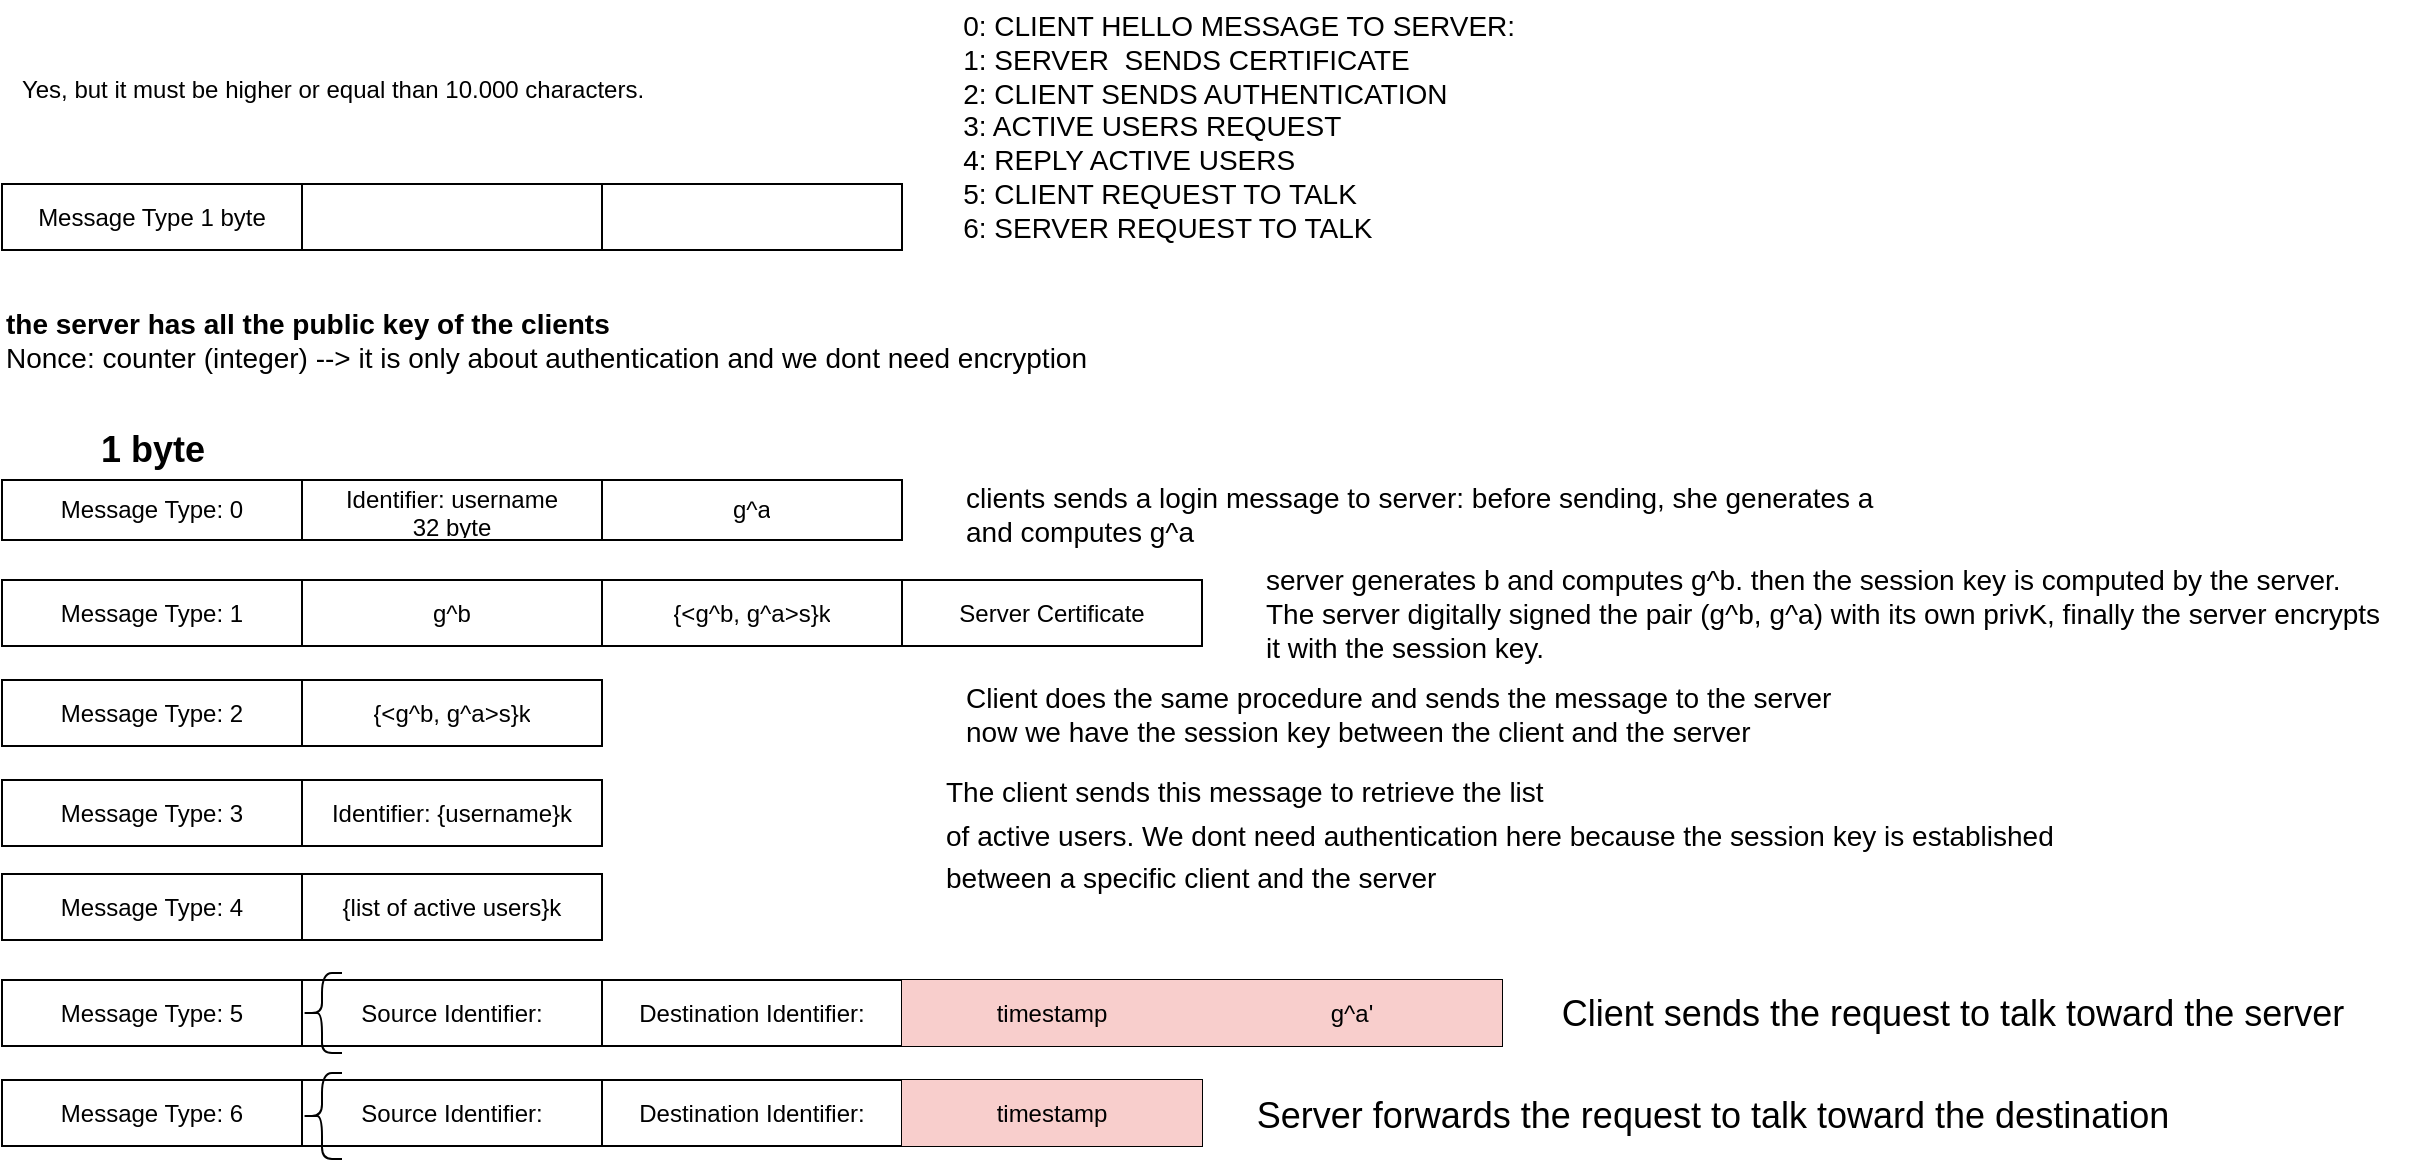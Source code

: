 <mxfile version="14.7.8" type="device"><diagram id="F_jE-BOAkrTfxv78qMfI" name="Page-1"><mxGraphModel dx="2071" dy="644" grid="1" gridSize="10" guides="1" tooltips="1" connect="1" arrows="1" fold="1" page="1" pageScale="1" pageWidth="850" pageHeight="1100" math="0" shadow="0"><root><mxCell id="0"/><mxCell id="1" parent="0"/><mxCell id="7HuCR2p12rS5CB_kkMIx-1" value="" style="shape=table;html=1;whiteSpace=wrap;startSize=0;container=1;collapsible=0;childLayout=tableLayout;" vertex="1" parent="1"><mxGeometry x="-90" y="172" width="450" height="33" as="geometry"/></mxCell><mxCell id="7HuCR2p12rS5CB_kkMIx-2" value="" style="shape=partialRectangle;html=1;whiteSpace=wrap;collapsible=0;dropTarget=0;pointerEvents=0;fillColor=none;top=0;left=0;bottom=0;right=0;points=[[0,0.5],[1,0.5]];portConstraint=eastwest;" vertex="1" parent="7HuCR2p12rS5CB_kkMIx-1"><mxGeometry width="450" height="33" as="geometry"/></mxCell><mxCell id="7HuCR2p12rS5CB_kkMIx-3" value="Message Type 1 byte" style="shape=partialRectangle;html=1;whiteSpace=wrap;connectable=0;fillColor=none;top=0;left=0;bottom=0;right=0;overflow=hidden;" vertex="1" parent="7HuCR2p12rS5CB_kkMIx-2"><mxGeometry width="150" height="33" as="geometry"/></mxCell><mxCell id="7HuCR2p12rS5CB_kkMIx-4" value="" style="shape=partialRectangle;html=1;whiteSpace=wrap;connectable=0;fillColor=none;top=0;left=0;bottom=0;right=0;overflow=hidden;" vertex="1" parent="7HuCR2p12rS5CB_kkMIx-2"><mxGeometry x="150" width="150" height="33" as="geometry"/></mxCell><mxCell id="7HuCR2p12rS5CB_kkMIx-5" value="" style="shape=partialRectangle;html=1;whiteSpace=wrap;connectable=0;fillColor=none;top=0;left=0;bottom=0;right=0;overflow=hidden;" vertex="1" parent="7HuCR2p12rS5CB_kkMIx-2"><mxGeometry x="300" width="150" height="33" as="geometry"/></mxCell><mxCell id="7HuCR2p12rS5CB_kkMIx-14" value="Yes, but it must be higher or equal than 10.000 characters." style="text;html=1;align=center;verticalAlign=middle;resizable=0;points=[];autosize=1;strokeColor=none;" vertex="1" parent="1"><mxGeometry x="-90" y="115" width="330" height="20" as="geometry"/></mxCell><mxCell id="7HuCR2p12rS5CB_kkMIx-15" value="&lt;div style=&quot;text-align: left&quot;&gt;&lt;span&gt;0: CLIENT HELLO MESSAGE TO SERVER:&amp;nbsp;&lt;/span&gt;&lt;/div&gt;&lt;div style=&quot;text-align: left&quot;&gt;&lt;span&gt;1: SERVER&amp;nbsp; SENDS CERTIFICATE&lt;/span&gt;&lt;/div&gt;&lt;div style=&quot;text-align: left&quot;&gt;&lt;span&gt;2: CLIENT SENDS AUTHENTICATION&lt;/span&gt;&lt;/div&gt;&lt;div style=&quot;text-align: left&quot;&gt;&lt;span&gt;3: ACTIVE USERS REQUEST&lt;/span&gt;&lt;/div&gt;&lt;div style=&quot;text-align: left&quot;&gt;&lt;span&gt;4: REPLY ACTIVE USERS&lt;/span&gt;&lt;/div&gt;&lt;div style=&quot;text-align: left&quot;&gt;&lt;span&gt;5: CLIENT REQUEST TO TALK&lt;/span&gt;&lt;/div&gt;&lt;div style=&quot;text-align: left&quot;&gt;&lt;span&gt;6: SERVER REQUEST TO TALK&lt;/span&gt;&lt;/div&gt;&lt;div style=&quot;text-align: left&quot;&gt;&lt;br&gt;&lt;/div&gt;&lt;div style=&quot;text-align: left&quot;&gt;&lt;span&gt;&amp;nbsp;&lt;/span&gt;&lt;/div&gt;" style="text;html=1;align=center;verticalAlign=middle;resizable=0;points=[];autosize=1;strokeColor=none;fontSize=14;" vertex="1" parent="1"><mxGeometry x="380" y="80" width="300" height="160" as="geometry"/></mxCell><mxCell id="7HuCR2p12rS5CB_kkMIx-33" value="&lt;b&gt;the server has all the public key of the clients&lt;/b&gt;&lt;br&gt;Nonce: counter (integer) --&amp;gt; it is only about authentication and we dont need encryption" style="text;html=1;strokeColor=none;fillColor=none;align=left;verticalAlign=middle;whiteSpace=wrap;rounded=0;fontSize=14;" vertex="1" parent="1"><mxGeometry x="-90" y="240" width="670" height="20" as="geometry"/></mxCell><mxCell id="7HuCR2p12rS5CB_kkMIx-34" value="" style="shape=table;html=1;whiteSpace=wrap;startSize=0;container=1;collapsible=0;childLayout=tableLayout;" vertex="1" parent="1"><mxGeometry x="-90" y="320" width="450" height="30" as="geometry"/></mxCell><mxCell id="7HuCR2p12rS5CB_kkMIx-35" value="" style="shape=partialRectangle;html=1;whiteSpace=wrap;collapsible=0;dropTarget=0;pointerEvents=0;fillColor=none;top=0;left=0;bottom=0;right=0;points=[[0,0.5],[1,0.5]];portConstraint=eastwest;" vertex="1" parent="7HuCR2p12rS5CB_kkMIx-34"><mxGeometry width="450" height="30" as="geometry"/></mxCell><mxCell id="7HuCR2p12rS5CB_kkMIx-36" value="Message Type: 0&lt;br&gt;" style="shape=partialRectangle;html=1;whiteSpace=wrap;connectable=0;fillColor=none;top=0;left=0;bottom=0;right=0;overflow=hidden;" vertex="1" parent="7HuCR2p12rS5CB_kkMIx-35"><mxGeometry width="150" height="30" as="geometry"/></mxCell><mxCell id="7HuCR2p12rS5CB_kkMIx-37" value="Identifier: username&lt;br&gt;32 byte" style="shape=partialRectangle;html=1;whiteSpace=wrap;connectable=0;fillColor=none;top=0;left=0;bottom=0;right=0;overflow=hidden;" vertex="1" parent="7HuCR2p12rS5CB_kkMIx-35"><mxGeometry x="150" width="150" height="30" as="geometry"/></mxCell><mxCell id="7HuCR2p12rS5CB_kkMIx-54" value="g^a&lt;br&gt;" style="shape=partialRectangle;html=1;whiteSpace=wrap;connectable=0;fillColor=none;top=0;left=0;bottom=0;right=0;overflow=hidden;" vertex="1" parent="7HuCR2p12rS5CB_kkMIx-35"><mxGeometry x="300" width="150" height="30" as="geometry"/></mxCell><mxCell id="7HuCR2p12rS5CB_kkMIx-39" value="" style="shape=table;html=1;whiteSpace=wrap;startSize=0;container=1;collapsible=0;childLayout=tableLayout;" vertex="1" parent="1"><mxGeometry x="-90" y="370" width="600" height="33" as="geometry"/></mxCell><mxCell id="7HuCR2p12rS5CB_kkMIx-40" value="" style="shape=partialRectangle;html=1;whiteSpace=wrap;collapsible=0;dropTarget=0;pointerEvents=0;fillColor=none;top=0;left=0;bottom=0;right=0;points=[[0,0.5],[1,0.5]];portConstraint=eastwest;" vertex="1" parent="7HuCR2p12rS5CB_kkMIx-39"><mxGeometry width="600" height="33" as="geometry"/></mxCell><mxCell id="7HuCR2p12rS5CB_kkMIx-41" value="Message Type: 1" style="shape=partialRectangle;html=1;whiteSpace=wrap;connectable=0;fillColor=none;top=0;left=0;bottom=0;right=0;overflow=hidden;" vertex="1" parent="7HuCR2p12rS5CB_kkMIx-40"><mxGeometry width="150" height="33" as="geometry"/></mxCell><mxCell id="7HuCR2p12rS5CB_kkMIx-42" value="g^b" style="shape=partialRectangle;html=1;whiteSpace=wrap;connectable=0;fillColor=none;top=0;left=0;bottom=0;right=0;overflow=hidden;" vertex="1" parent="7HuCR2p12rS5CB_kkMIx-40"><mxGeometry x="150" width="150" height="33" as="geometry"/></mxCell><mxCell id="7HuCR2p12rS5CB_kkMIx-50" value="{&amp;lt;g^b, g^a&amp;gt;s}k" style="shape=partialRectangle;html=1;whiteSpace=wrap;connectable=0;fillColor=none;top=0;left=0;bottom=0;right=0;overflow=hidden;" vertex="1" parent="7HuCR2p12rS5CB_kkMIx-40"><mxGeometry x="300" width="150" height="33" as="geometry"/></mxCell><mxCell id="7HuCR2p12rS5CB_kkMIx-56" value="&lt;span&gt;Server Certificate&lt;/span&gt;" style="shape=partialRectangle;html=1;whiteSpace=wrap;connectable=0;fillColor=none;top=0;left=0;bottom=0;right=0;overflow=hidden;" vertex="1" parent="7HuCR2p12rS5CB_kkMIx-40"><mxGeometry x="450" width="150" height="33" as="geometry"/></mxCell><mxCell id="7HuCR2p12rS5CB_kkMIx-44" value="" style="shape=table;html=1;whiteSpace=wrap;startSize=0;container=1;collapsible=0;childLayout=tableLayout;" vertex="1" parent="1"><mxGeometry x="-90" y="420" width="300" height="33" as="geometry"/></mxCell><mxCell id="7HuCR2p12rS5CB_kkMIx-45" value="" style="shape=partialRectangle;html=1;whiteSpace=wrap;collapsible=0;dropTarget=0;pointerEvents=0;fillColor=none;top=0;left=0;bottom=0;right=0;points=[[0,0.5],[1,0.5]];portConstraint=eastwest;" vertex="1" parent="7HuCR2p12rS5CB_kkMIx-44"><mxGeometry width="300" height="33" as="geometry"/></mxCell><mxCell id="7HuCR2p12rS5CB_kkMIx-46" value="Message Type: 2" style="shape=partialRectangle;html=1;whiteSpace=wrap;connectable=0;fillColor=none;top=0;left=0;bottom=0;right=0;overflow=hidden;" vertex="1" parent="7HuCR2p12rS5CB_kkMIx-45"><mxGeometry width="150" height="33" as="geometry"/></mxCell><mxCell id="7HuCR2p12rS5CB_kkMIx-47" value="{&amp;lt;g^b, g^a&amp;gt;s}k" style="shape=partialRectangle;html=1;whiteSpace=wrap;connectable=0;fillColor=none;top=0;left=0;bottom=0;right=0;overflow=hidden;" vertex="1" parent="7HuCR2p12rS5CB_kkMIx-45"><mxGeometry x="150" width="150" height="33" as="geometry"/></mxCell><mxCell id="7HuCR2p12rS5CB_kkMIx-49" value="server generates b and computes g^b. then the session key is computed by the server.&amp;nbsp;&lt;br&gt;The server digitally signed&amp;nbsp;the pair (g^b, g^a) with its own privK, finally the server encrypts&amp;nbsp;&lt;br&gt;it with the session key.&amp;nbsp;" style="text;html=1;align=left;verticalAlign=middle;resizable=0;points=[];autosize=1;strokeColor=none;fontSize=14;" vertex="1" parent="1"><mxGeometry x="540" y="356.5" width="580" height="60" as="geometry"/></mxCell><mxCell id="7HuCR2p12rS5CB_kkMIx-51" value="&lt;div&gt;Client does the same procedure and sends the message to the server&lt;/div&gt;&lt;div&gt;now we have the session key between the client and the server&lt;/div&gt;" style="text;html=1;align=left;verticalAlign=middle;resizable=0;points=[];autosize=1;strokeColor=none;fontSize=14;" vertex="1" parent="1"><mxGeometry x="390" y="416.5" width="450" height="40" as="geometry"/></mxCell><mxCell id="7HuCR2p12rS5CB_kkMIx-53" value="clients sends a login message to server: before sending, she generates a&lt;br&gt;and computes g^a&amp;nbsp; &amp;nbsp;" style="text;html=1;align=left;verticalAlign=middle;resizable=0;points=[];autosize=1;strokeColor=none;fontSize=14;" vertex="1" parent="1"><mxGeometry x="390" y="316.5" width="470" height="40" as="geometry"/></mxCell><mxCell id="7HuCR2p12rS5CB_kkMIx-57" value="&lt;span style=&quot;font-size: 18px;&quot;&gt;1 byte&lt;/span&gt;" style="text;html=1;align=center;verticalAlign=middle;resizable=0;points=[];autosize=1;strokeColor=none;fontSize=18;fontStyle=1" vertex="1" parent="1"><mxGeometry x="-50" y="290" width="70" height="30" as="geometry"/></mxCell><mxCell id="7HuCR2p12rS5CB_kkMIx-58" value="" style="shape=table;html=1;whiteSpace=wrap;startSize=0;container=1;collapsible=0;childLayout=tableLayout;" vertex="1" parent="1"><mxGeometry x="-90" y="470" width="300" height="33" as="geometry"/></mxCell><mxCell id="7HuCR2p12rS5CB_kkMIx-59" value="" style="shape=partialRectangle;html=1;whiteSpace=wrap;collapsible=0;dropTarget=0;pointerEvents=0;fillColor=none;top=0;left=0;bottom=0;right=0;points=[[0,0.5],[1,0.5]];portConstraint=eastwest;" vertex="1" parent="7HuCR2p12rS5CB_kkMIx-58"><mxGeometry width="300" height="33" as="geometry"/></mxCell><mxCell id="7HuCR2p12rS5CB_kkMIx-60" value="Message Type: 3" style="shape=partialRectangle;html=1;whiteSpace=wrap;connectable=0;fillColor=none;top=0;left=0;bottom=0;right=0;overflow=hidden;" vertex="1" parent="7HuCR2p12rS5CB_kkMIx-59"><mxGeometry width="150" height="33" as="geometry"/></mxCell><mxCell id="7HuCR2p12rS5CB_kkMIx-61" value="Identifier: {username}k" style="shape=partialRectangle;html=1;whiteSpace=wrap;connectable=0;fillColor=none;top=0;left=0;bottom=0;right=0;overflow=hidden;" vertex="1" parent="7HuCR2p12rS5CB_kkMIx-59"><mxGeometry x="150" width="150" height="33" as="geometry"/></mxCell><mxCell id="7HuCR2p12rS5CB_kkMIx-66" value="&lt;font style=&quot;font-size: 14px&quot;&gt;The client sends this message to retrieve the list&lt;br&gt;of active users. We dont need authentication here because the session key is established&lt;br&gt;between a specific client and the server&lt;br&gt;&lt;/font&gt;" style="text;html=1;align=left;verticalAlign=middle;resizable=0;points=[];autosize=1;strokeColor=none;fontSize=18;" vertex="1" parent="1"><mxGeometry x="380" y="456.5" width="570" height="80" as="geometry"/></mxCell><mxCell id="7HuCR2p12rS5CB_kkMIx-70" value="" style="shape=table;html=1;whiteSpace=wrap;startSize=0;container=1;collapsible=0;childLayout=tableLayout;" vertex="1" parent="1"><mxGeometry x="-90" y="517" width="300" height="33" as="geometry"/></mxCell><mxCell id="7HuCR2p12rS5CB_kkMIx-71" value="" style="shape=partialRectangle;html=1;whiteSpace=wrap;collapsible=0;dropTarget=0;pointerEvents=0;fillColor=none;top=0;left=0;bottom=0;right=0;points=[[0,0.5],[1,0.5]];portConstraint=eastwest;" vertex="1" parent="7HuCR2p12rS5CB_kkMIx-70"><mxGeometry width="300" height="33" as="geometry"/></mxCell><mxCell id="7HuCR2p12rS5CB_kkMIx-72" value="Message Type: 4" style="shape=partialRectangle;html=1;whiteSpace=wrap;connectable=0;fillColor=none;top=0;left=0;bottom=0;right=0;overflow=hidden;" vertex="1" parent="7HuCR2p12rS5CB_kkMIx-71"><mxGeometry width="150" height="33" as="geometry"/></mxCell><mxCell id="7HuCR2p12rS5CB_kkMIx-73" value="{list of active users}k" style="shape=partialRectangle;html=1;whiteSpace=wrap;connectable=0;fillColor=none;top=0;left=0;bottom=0;right=0;overflow=hidden;" vertex="1" parent="7HuCR2p12rS5CB_kkMIx-71"><mxGeometry x="150" width="150" height="33" as="geometry"/></mxCell><mxCell id="7HuCR2p12rS5CB_kkMIx-74" value="" style="shape=table;html=1;whiteSpace=wrap;startSize=0;container=1;collapsible=0;childLayout=tableLayout;" vertex="1" parent="1"><mxGeometry x="-90" y="570" width="750" height="33" as="geometry"/></mxCell><mxCell id="7HuCR2p12rS5CB_kkMIx-75" value="" style="shape=partialRectangle;html=1;whiteSpace=wrap;collapsible=0;dropTarget=0;pointerEvents=0;fillColor=none;top=0;left=0;bottom=0;right=0;points=[[0,0.5],[1,0.5]];portConstraint=eastwest;" vertex="1" parent="7HuCR2p12rS5CB_kkMIx-74"><mxGeometry width="750" height="33" as="geometry"/></mxCell><mxCell id="7HuCR2p12rS5CB_kkMIx-76" value="Message Type: 5" style="shape=partialRectangle;html=1;whiteSpace=wrap;connectable=0;fillColor=none;top=0;left=0;bottom=0;right=0;overflow=hidden;" vertex="1" parent="7HuCR2p12rS5CB_kkMIx-75"><mxGeometry width="150" height="33" as="geometry"/></mxCell><mxCell id="7HuCR2p12rS5CB_kkMIx-77" value="Source Identifier:" style="shape=partialRectangle;html=1;whiteSpace=wrap;connectable=0;fillColor=none;top=0;left=0;bottom=0;right=0;overflow=hidden;" vertex="1" parent="7HuCR2p12rS5CB_kkMIx-75"><mxGeometry x="150" width="150" height="33" as="geometry"/></mxCell><mxCell id="7HuCR2p12rS5CB_kkMIx-78" value="Destination Identifier:" style="shape=partialRectangle;html=1;whiteSpace=wrap;connectable=0;fillColor=none;top=0;left=0;bottom=0;right=0;overflow=hidden;" vertex="1" parent="7HuCR2p12rS5CB_kkMIx-75"><mxGeometry x="300" width="150" height="33" as="geometry"/></mxCell><mxCell id="7HuCR2p12rS5CB_kkMIx-79" value="timestamp" style="shape=partialRectangle;html=1;whiteSpace=wrap;connectable=0;fillColor=#f8cecc;top=0;left=0;bottom=0;right=0;overflow=hidden;strokeColor=#b85450;" vertex="1" parent="7HuCR2p12rS5CB_kkMIx-75"><mxGeometry x="450" width="150" height="33" as="geometry"/></mxCell><mxCell id="7HuCR2p12rS5CB_kkMIx-99" value="g^a'" style="shape=partialRectangle;html=1;whiteSpace=wrap;connectable=0;fillColor=#f8cecc;top=0;left=0;bottom=0;right=0;overflow=hidden;strokeColor=#b85450;" vertex="1" parent="7HuCR2p12rS5CB_kkMIx-75"><mxGeometry x="600" width="150" height="33" as="geometry"/></mxCell><mxCell id="7HuCR2p12rS5CB_kkMIx-89" value="" style="shape=table;html=1;whiteSpace=wrap;startSize=0;container=1;collapsible=0;childLayout=tableLayout;" vertex="1" parent="1"><mxGeometry x="-90" y="620" width="600" height="33" as="geometry"/></mxCell><mxCell id="7HuCR2p12rS5CB_kkMIx-90" value="" style="shape=partialRectangle;html=1;whiteSpace=wrap;collapsible=0;dropTarget=0;pointerEvents=0;fillColor=none;top=0;left=0;bottom=0;right=0;points=[[0,0.5],[1,0.5]];portConstraint=eastwest;" vertex="1" parent="7HuCR2p12rS5CB_kkMIx-89"><mxGeometry width="600" height="33" as="geometry"/></mxCell><mxCell id="7HuCR2p12rS5CB_kkMIx-91" value="Message Type: 6" style="shape=partialRectangle;html=1;whiteSpace=wrap;connectable=0;fillColor=none;top=0;left=0;bottom=0;right=0;overflow=hidden;" vertex="1" parent="7HuCR2p12rS5CB_kkMIx-90"><mxGeometry width="150" height="33" as="geometry"/></mxCell><mxCell id="7HuCR2p12rS5CB_kkMIx-92" value="Source Identifier:" style="shape=partialRectangle;html=1;whiteSpace=wrap;connectable=0;fillColor=none;top=0;left=0;bottom=0;right=0;overflow=hidden;" vertex="1" parent="7HuCR2p12rS5CB_kkMIx-90"><mxGeometry x="150" width="150" height="33" as="geometry"/></mxCell><mxCell id="7HuCR2p12rS5CB_kkMIx-93" value="Destination Identifier:" style="shape=partialRectangle;html=1;whiteSpace=wrap;connectable=0;fillColor=none;top=0;left=0;bottom=0;right=0;overflow=hidden;" vertex="1" parent="7HuCR2p12rS5CB_kkMIx-90"><mxGeometry x="300" width="150" height="33" as="geometry"/></mxCell><mxCell id="7HuCR2p12rS5CB_kkMIx-94" value="timestamp" style="shape=partialRectangle;html=1;whiteSpace=wrap;connectable=0;fillColor=#f8cecc;top=0;left=0;bottom=0;right=0;overflow=hidden;strokeColor=#b85450;" vertex="1" parent="7HuCR2p12rS5CB_kkMIx-90"><mxGeometry x="450" width="150" height="33" as="geometry"/></mxCell><mxCell id="7HuCR2p12rS5CB_kkMIx-95" value="Server forwards the request to talk toward the destination" style="text;html=1;align=center;verticalAlign=middle;resizable=0;points=[];autosize=1;strokeColor=none;fontSize=18;" vertex="1" parent="1"><mxGeometry x="530" y="623" width="470" height="30" as="geometry"/></mxCell><mxCell id="7HuCR2p12rS5CB_kkMIx-96" value="Client sends the request to talk toward the server" style="text;html=1;align=center;verticalAlign=middle;resizable=0;points=[];autosize=1;strokeColor=none;fontSize=18;" vertex="1" parent="1"><mxGeometry x="680" y="571.5" width="410" height="30" as="geometry"/></mxCell><mxCell id="7HuCR2p12rS5CB_kkMIx-97" value="" style="shape=curlyBracket;whiteSpace=wrap;html=1;rounded=1;fontSize=18;align=left;" vertex="1" parent="1"><mxGeometry x="60" y="566.5" width="20" height="40" as="geometry"/></mxCell><mxCell id="7HuCR2p12rS5CB_kkMIx-98" value="" style="shape=curlyBracket;whiteSpace=wrap;html=1;rounded=1;fontSize=18;align=left;" vertex="1" parent="1"><mxGeometry x="60" y="616.5" width="20" height="43" as="geometry"/></mxCell></root></mxGraphModel></diagram></mxfile>